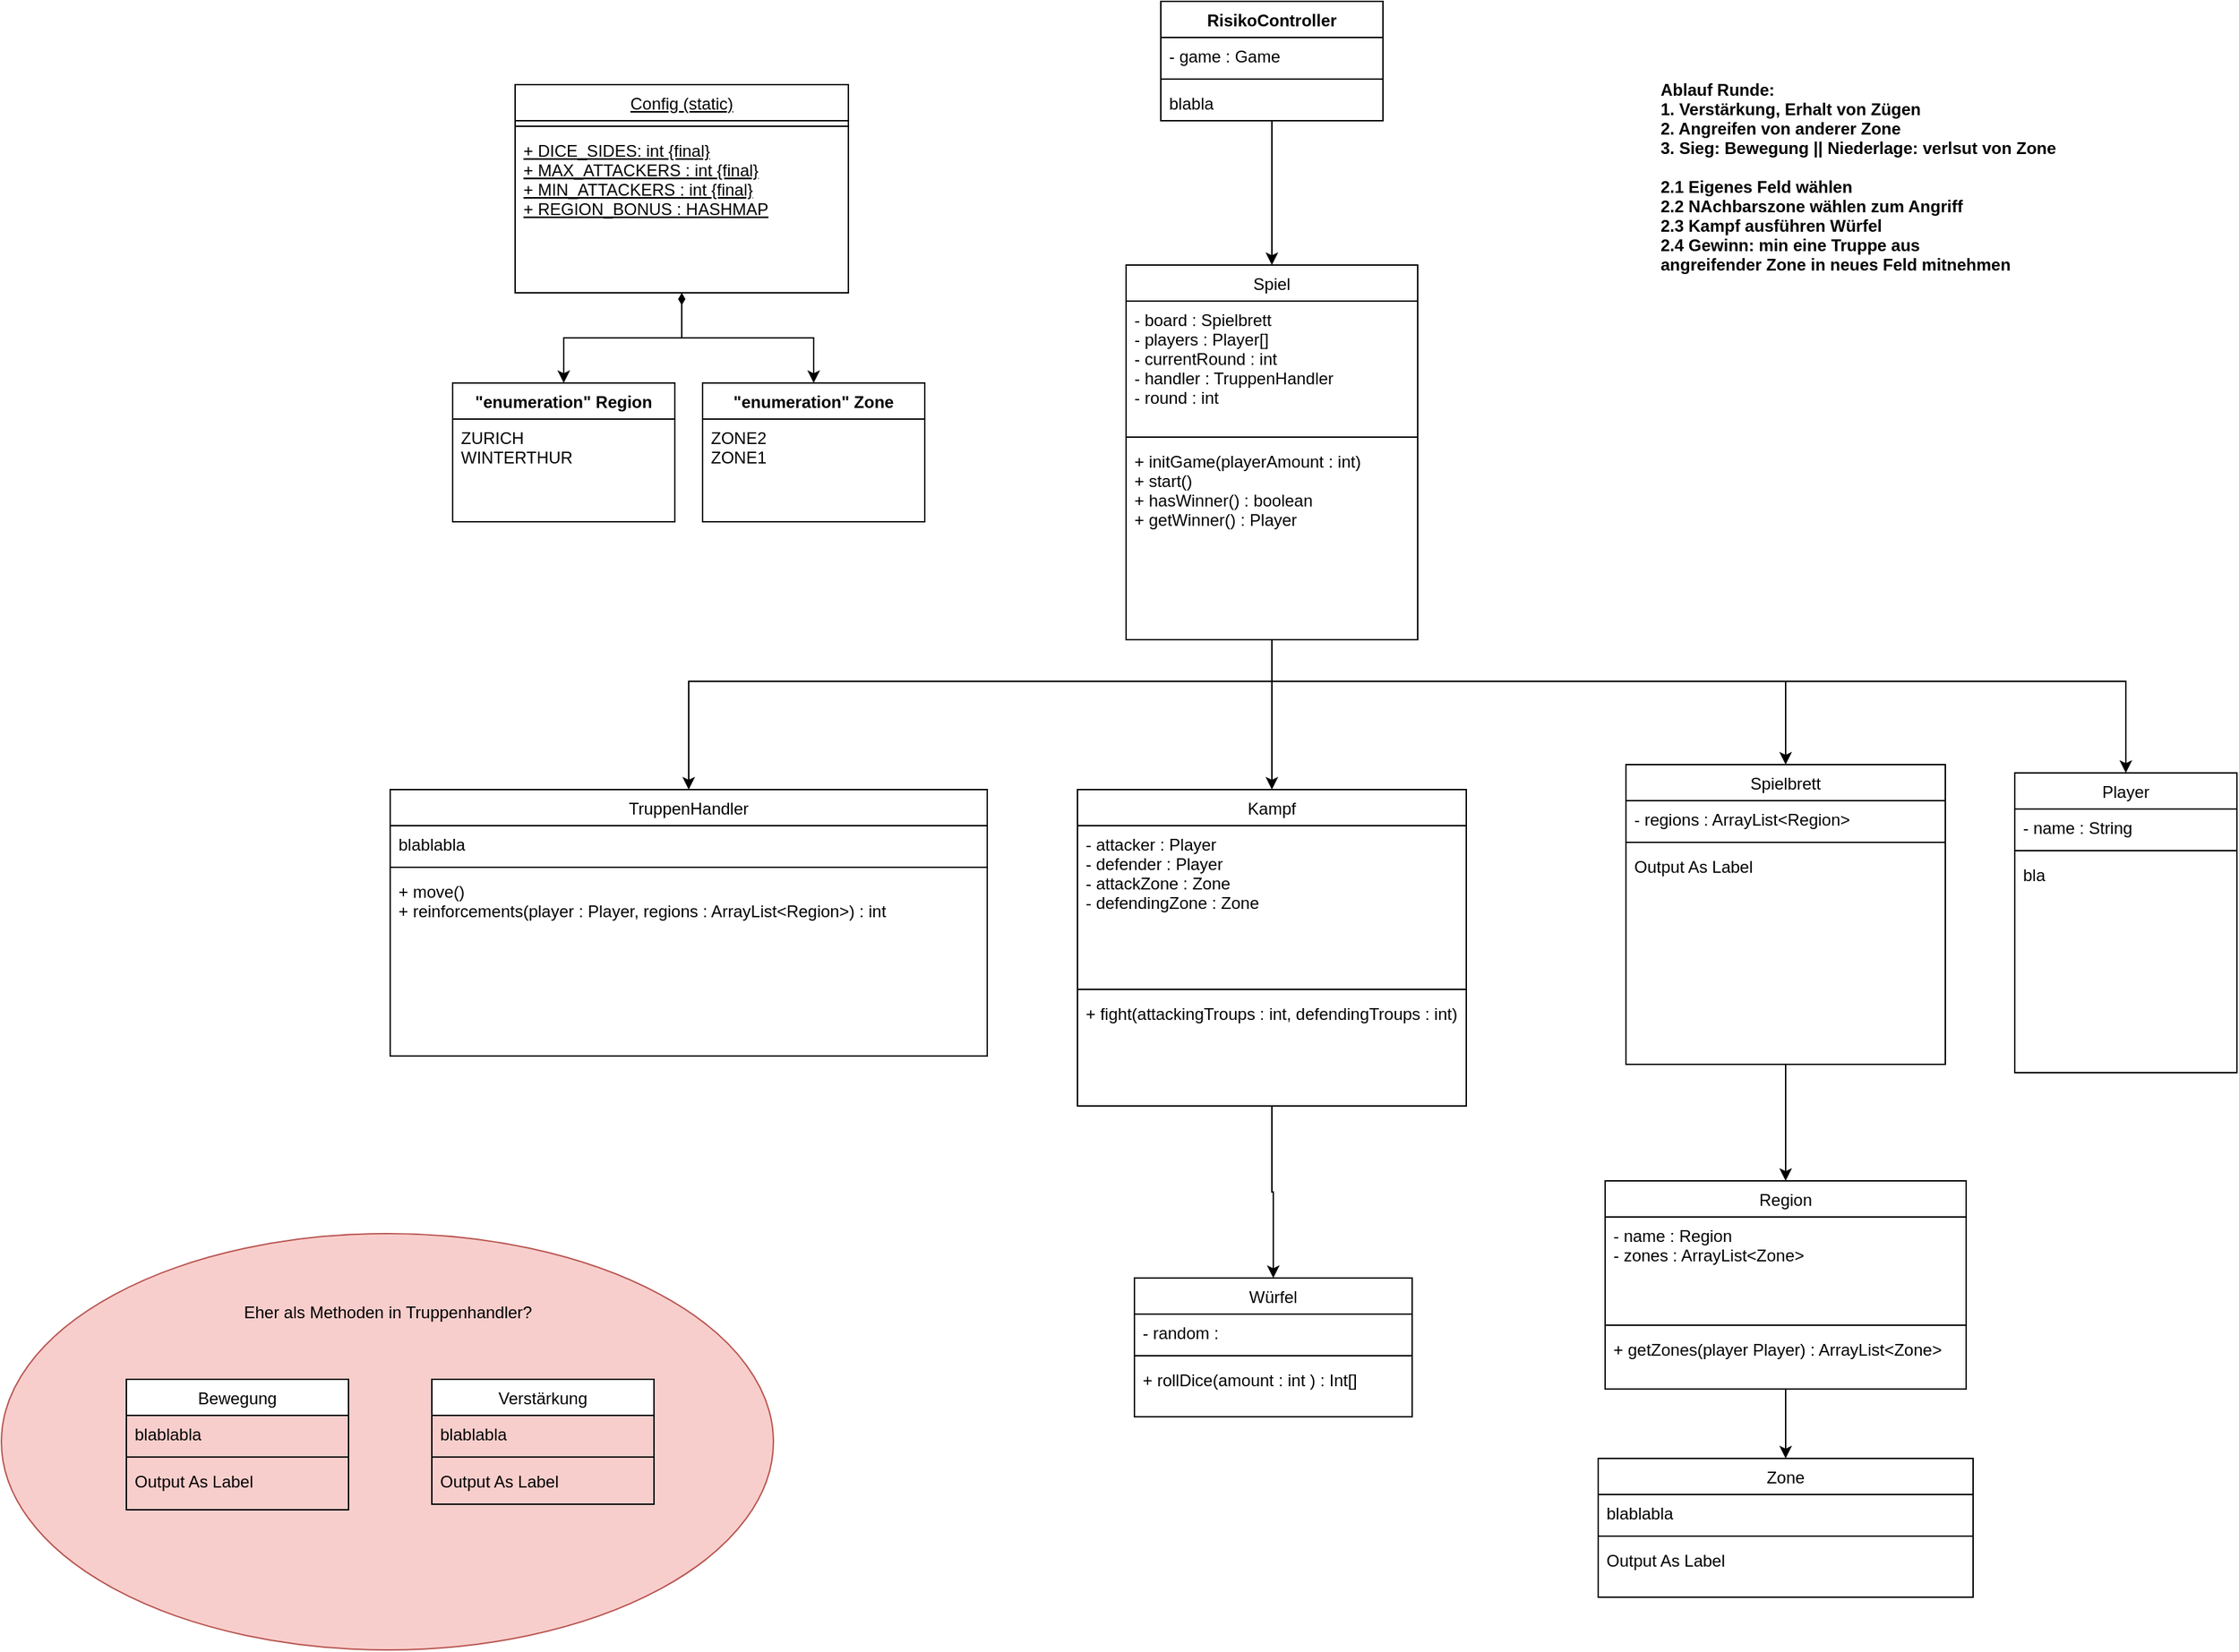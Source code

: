 <mxfile version="17.4.0" type="device"><diagram id="C5RBs43oDa-KdzZeNtuy" name="Page-1"><mxGraphModel dx="2938" dy="2120" grid="1" gridSize="10" guides="1" tooltips="1" connect="1" arrows="1" fold="1" page="1" pageScale="1" pageWidth="583" pageHeight="827" math="0" shadow="0"><root><mxCell id="WIyWlLk6GJQsqaUBKTNV-0"/><mxCell id="WIyWlLk6GJQsqaUBKTNV-1" parent="WIyWlLk6GJQsqaUBKTNV-0"/><mxCell id="BTBVEnLtC2_clGHA5glX-8" style="edgeStyle=orthogonalEdgeStyle;rounded=0;orthogonalLoop=1;jettySize=auto;html=1;entryX=0.5;entryY=0;entryDx=0;entryDy=0;" edge="1" parent="WIyWlLk6GJQsqaUBKTNV-1" source="zkfFHV4jXpPFQw0GAbJ--6" target="YZzrRC7tcIEoKDlHMUv_-13"><mxGeometry relative="1" as="geometry"/></mxCell><mxCell id="zkfFHV4jXpPFQw0GAbJ--6" value="Kampf" style="swimlane;fontStyle=0;align=center;verticalAlign=top;childLayout=stackLayout;horizontal=1;startSize=26;horizontalStack=0;resizeParent=1;resizeLast=0;collapsible=1;marginBottom=0;rounded=0;shadow=0;strokeWidth=1;" parent="WIyWlLk6GJQsqaUBKTNV-1" vertex="1"><mxGeometry x="245" y="148" width="280" height="228" as="geometry"><mxRectangle x="130" y="380" width="160" height="26" as="alternateBounds"/></mxGeometry></mxCell><mxCell id="zkfFHV4jXpPFQw0GAbJ--7" value="- attacker : Player&#xA;- defender : Player&#xA;- attackZone : Zone&#xA;- defendingZone : Zone&#xA;" style="text;align=left;verticalAlign=top;spacingLeft=4;spacingRight=4;overflow=hidden;rotatable=0;points=[[0,0.5],[1,0.5]];portConstraint=eastwest;" parent="zkfFHV4jXpPFQw0GAbJ--6" vertex="1"><mxGeometry y="26" width="280" height="114" as="geometry"/></mxCell><mxCell id="zkfFHV4jXpPFQw0GAbJ--9" value="" style="line;html=1;strokeWidth=1;align=left;verticalAlign=middle;spacingTop=-1;spacingLeft=3;spacingRight=3;rotatable=0;labelPosition=right;points=[];portConstraint=eastwest;" parent="zkfFHV4jXpPFQw0GAbJ--6" vertex="1"><mxGeometry y="140" width="280" height="8" as="geometry"/></mxCell><mxCell id="zkfFHV4jXpPFQw0GAbJ--10" value="+ fight(attackingTroups : int, defendingTroups : int) : Player" style="text;align=left;verticalAlign=top;spacingLeft=4;spacingRight=4;overflow=hidden;rotatable=0;points=[[0,0.5],[1,0.5]];portConstraint=eastwest;fontStyle=0" parent="zkfFHV4jXpPFQw0GAbJ--6" vertex="1"><mxGeometry y="148" width="280" height="26" as="geometry"/></mxCell><mxCell id="BTBVEnLtC2_clGHA5glX-4" style="edgeStyle=orthogonalEdgeStyle;rounded=0;orthogonalLoop=1;jettySize=auto;html=1;entryX=0.5;entryY=0;entryDx=0;entryDy=0;" edge="1" parent="WIyWlLk6GJQsqaUBKTNV-1" source="zkfFHV4jXpPFQw0GAbJ--17" target="zkfFHV4jXpPFQw0GAbJ--6"><mxGeometry relative="1" as="geometry"/></mxCell><mxCell id="BTBVEnLtC2_clGHA5glX-7" style="edgeStyle=orthogonalEdgeStyle;rounded=0;orthogonalLoop=1;jettySize=auto;html=1;" edge="1" parent="WIyWlLk6GJQsqaUBKTNV-1" source="zkfFHV4jXpPFQw0GAbJ--17" target="YZzrRC7tcIEoKDlHMUv_-32"><mxGeometry relative="1" as="geometry"><Array as="points"><mxPoint x="385" y="70"/><mxPoint x="755" y="70"/></Array></mxGeometry></mxCell><mxCell id="BTBVEnLtC2_clGHA5glX-11" style="edgeStyle=orthogonalEdgeStyle;rounded=0;orthogonalLoop=1;jettySize=auto;html=1;entryX=0.5;entryY=0;entryDx=0;entryDy=0;" edge="1" parent="WIyWlLk6GJQsqaUBKTNV-1" source="zkfFHV4jXpPFQw0GAbJ--17" target="YZzrRC7tcIEoKDlHMUv_-28"><mxGeometry relative="1" as="geometry"><Array as="points"><mxPoint x="385" y="70"/><mxPoint x="1000" y="70"/></Array></mxGeometry></mxCell><mxCell id="zkfFHV4jXpPFQw0GAbJ--17" value="Spiel&#xA;" style="swimlane;fontStyle=0;align=center;verticalAlign=top;childLayout=stackLayout;horizontal=1;startSize=26;horizontalStack=0;resizeParent=1;resizeLast=0;collapsible=1;marginBottom=0;rounded=0;shadow=0;strokeWidth=1;" parent="WIyWlLk6GJQsqaUBKTNV-1" vertex="1"><mxGeometry x="280" y="-230" width="210" height="270" as="geometry"><mxRectangle x="550" y="140" width="160" height="26" as="alternateBounds"/></mxGeometry></mxCell><mxCell id="zkfFHV4jXpPFQw0GAbJ--19" value="- board : Spielbrett&#xA;- players : Player[]&#xA;- currentRound : int&#xA;- handler : TruppenHandler&#xA;- round : int" style="text;align=left;verticalAlign=top;spacingLeft=4;spacingRight=4;overflow=hidden;rotatable=0;points=[[0,0.5],[1,0.5]];portConstraint=eastwest;rounded=0;shadow=0;html=0;" parent="zkfFHV4jXpPFQw0GAbJ--17" vertex="1"><mxGeometry y="26" width="210" height="94" as="geometry"/></mxCell><mxCell id="zkfFHV4jXpPFQw0GAbJ--23" value="" style="line;html=1;strokeWidth=1;align=left;verticalAlign=middle;spacingTop=-1;spacingLeft=3;spacingRight=3;rotatable=0;labelPosition=right;points=[];portConstraint=eastwest;" parent="zkfFHV4jXpPFQw0GAbJ--17" vertex="1"><mxGeometry y="120" width="210" height="8" as="geometry"/></mxCell><mxCell id="zkfFHV4jXpPFQw0GAbJ--25" value="+ initGame(playerAmount : int)&#xA;+ start()&#xA;+ hasWinner() : boolean&#xA;+ getWinner() : Player&#xA;&#xA;&#xA;" style="text;align=left;verticalAlign=top;spacingLeft=4;spacingRight=4;overflow=hidden;rotatable=0;points=[[0,0.5],[1,0.5]];portConstraint=eastwest;" parent="zkfFHV4jXpPFQw0GAbJ--17" vertex="1"><mxGeometry y="128" width="210" height="142" as="geometry"/></mxCell><mxCell id="YZzrRC7tcIEoKDlHMUv_-1" value="TruppenHandler" style="swimlane;fontStyle=0;align=center;verticalAlign=top;childLayout=stackLayout;horizontal=1;startSize=26;horizontalStack=0;resizeParent=1;resizeLast=0;collapsible=1;marginBottom=0;rounded=0;shadow=0;strokeWidth=1;" parent="WIyWlLk6GJQsqaUBKTNV-1" vertex="1"><mxGeometry x="-250" y="148" width="430" height="192" as="geometry"><mxRectangle x="550" y="140" width="160" height="26" as="alternateBounds"/></mxGeometry></mxCell><mxCell id="YZzrRC7tcIEoKDlHMUv_-2" value="blablabla" style="text;align=left;verticalAlign=top;spacingLeft=4;spacingRight=4;overflow=hidden;rotatable=0;points=[[0,0.5],[1,0.5]];portConstraint=eastwest;rounded=0;shadow=0;html=0;" parent="YZzrRC7tcIEoKDlHMUv_-1" vertex="1"><mxGeometry y="26" width="430" height="26" as="geometry"/></mxCell><mxCell id="YZzrRC7tcIEoKDlHMUv_-3" value="" style="line;html=1;strokeWidth=1;align=left;verticalAlign=middle;spacingTop=-1;spacingLeft=3;spacingRight=3;rotatable=0;labelPosition=right;points=[];portConstraint=eastwest;" parent="YZzrRC7tcIEoKDlHMUv_-1" vertex="1"><mxGeometry y="52" width="430" height="8" as="geometry"/></mxCell><mxCell id="YZzrRC7tcIEoKDlHMUv_-4" value="+ move()&#xA;+ reinforcements(player : Player, regions : ArrayList&lt;Region&gt;) : int&#xA;" style="text;align=left;verticalAlign=top;spacingLeft=4;spacingRight=4;overflow=hidden;rotatable=0;points=[[0,0.5],[1,0.5]];portConstraint=eastwest;" parent="YZzrRC7tcIEoKDlHMUv_-1" vertex="1"><mxGeometry y="60" width="430" height="80" as="geometry"/></mxCell><mxCell id="YZzrRC7tcIEoKDlHMUv_-13" value="Würfel" style="swimlane;fontStyle=0;align=center;verticalAlign=top;childLayout=stackLayout;horizontal=1;startSize=26;horizontalStack=0;resizeParent=1;resizeLast=0;collapsible=1;marginBottom=0;rounded=0;shadow=0;strokeWidth=1;" parent="WIyWlLk6GJQsqaUBKTNV-1" vertex="1"><mxGeometry x="286" y="500" width="200" height="100" as="geometry"><mxRectangle x="130" y="380" width="160" height="26" as="alternateBounds"/></mxGeometry></mxCell><mxCell id="YZzrRC7tcIEoKDlHMUv_-14" value="- random : " style="text;align=left;verticalAlign=top;spacingLeft=4;spacingRight=4;overflow=hidden;rotatable=0;points=[[0,0.5],[1,0.5]];portConstraint=eastwest;" parent="YZzrRC7tcIEoKDlHMUv_-13" vertex="1"><mxGeometry y="26" width="200" height="26" as="geometry"/></mxCell><mxCell id="YZzrRC7tcIEoKDlHMUv_-16" value="" style="line;html=1;strokeWidth=1;align=left;verticalAlign=middle;spacingTop=-1;spacingLeft=3;spacingRight=3;rotatable=0;labelPosition=right;points=[];portConstraint=eastwest;" parent="YZzrRC7tcIEoKDlHMUv_-13" vertex="1"><mxGeometry y="52" width="200" height="8" as="geometry"/></mxCell><mxCell id="YZzrRC7tcIEoKDlHMUv_-18" value="+ rollDice(amount : int ) : Int[]" style="text;align=left;verticalAlign=top;spacingLeft=4;spacingRight=4;overflow=hidden;rotatable=0;points=[[0,0.5],[1,0.5]];portConstraint=eastwest;" parent="YZzrRC7tcIEoKDlHMUv_-13" vertex="1"><mxGeometry y="60" width="200" height="26" as="geometry"/></mxCell><mxCell id="BTBVEnLtC2_clGHA5glX-10" style="edgeStyle=orthogonalEdgeStyle;rounded=0;orthogonalLoop=1;jettySize=auto;html=1;" edge="1" parent="WIyWlLk6GJQsqaUBKTNV-1" source="YZzrRC7tcIEoKDlHMUv_-20" target="YZzrRC7tcIEoKDlHMUv_-24"><mxGeometry relative="1" as="geometry"/></mxCell><mxCell id="YZzrRC7tcIEoKDlHMUv_-20" value="Region&#xA;" style="swimlane;fontStyle=0;align=center;verticalAlign=top;childLayout=stackLayout;horizontal=1;startSize=26;horizontalStack=0;resizeParent=1;resizeLast=0;collapsible=1;marginBottom=0;rounded=0;shadow=0;strokeWidth=1;" parent="WIyWlLk6GJQsqaUBKTNV-1" vertex="1"><mxGeometry x="625" y="430" width="260" height="150" as="geometry"><mxRectangle x="550" y="140" width="160" height="26" as="alternateBounds"/></mxGeometry></mxCell><mxCell id="YZzrRC7tcIEoKDlHMUv_-21" value="- name : Region&#xA;- zones : ArrayList&lt;Zone&gt;" style="text;align=left;verticalAlign=top;spacingLeft=4;spacingRight=4;overflow=hidden;rotatable=0;points=[[0,0.5],[1,0.5]];portConstraint=eastwest;rounded=0;shadow=0;html=0;" parent="YZzrRC7tcIEoKDlHMUv_-20" vertex="1"><mxGeometry y="26" width="260" height="74" as="geometry"/></mxCell><mxCell id="YZzrRC7tcIEoKDlHMUv_-22" value="" style="line;html=1;strokeWidth=1;align=left;verticalAlign=middle;spacingTop=-1;spacingLeft=3;spacingRight=3;rotatable=0;labelPosition=right;points=[];portConstraint=eastwest;" parent="YZzrRC7tcIEoKDlHMUv_-20" vertex="1"><mxGeometry y="100" width="260" height="8" as="geometry"/></mxCell><mxCell id="YZzrRC7tcIEoKDlHMUv_-23" value="+ getZones(player Player) : ArrayList&lt;Zone&gt;" style="text;align=left;verticalAlign=top;spacingLeft=4;spacingRight=4;overflow=hidden;rotatable=0;points=[[0,0.5],[1,0.5]];portConstraint=eastwest;" parent="YZzrRC7tcIEoKDlHMUv_-20" vertex="1"><mxGeometry y="108" width="260" height="26" as="geometry"/></mxCell><mxCell id="YZzrRC7tcIEoKDlHMUv_-24" value="Zone" style="swimlane;fontStyle=0;align=center;verticalAlign=top;childLayout=stackLayout;horizontal=1;startSize=26;horizontalStack=0;resizeParent=1;resizeLast=0;collapsible=1;marginBottom=0;rounded=0;shadow=0;strokeWidth=1;" parent="WIyWlLk6GJQsqaUBKTNV-1" vertex="1"><mxGeometry x="620" y="630" width="270" height="100" as="geometry"><mxRectangle x="550" y="140" width="160" height="26" as="alternateBounds"/></mxGeometry></mxCell><mxCell id="YZzrRC7tcIEoKDlHMUv_-25" value="blablabla" style="text;align=left;verticalAlign=top;spacingLeft=4;spacingRight=4;overflow=hidden;rotatable=0;points=[[0,0.5],[1,0.5]];portConstraint=eastwest;rounded=0;shadow=0;html=0;" parent="YZzrRC7tcIEoKDlHMUv_-24" vertex="1"><mxGeometry y="26" width="270" height="26" as="geometry"/></mxCell><mxCell id="YZzrRC7tcIEoKDlHMUv_-26" value="" style="line;html=1;strokeWidth=1;align=left;verticalAlign=middle;spacingTop=-1;spacingLeft=3;spacingRight=3;rotatable=0;labelPosition=right;points=[];portConstraint=eastwest;" parent="YZzrRC7tcIEoKDlHMUv_-24" vertex="1"><mxGeometry y="52" width="270" height="8" as="geometry"/></mxCell><mxCell id="YZzrRC7tcIEoKDlHMUv_-27" value="Output As Label" style="text;align=left;verticalAlign=top;spacingLeft=4;spacingRight=4;overflow=hidden;rotatable=0;points=[[0,0.5],[1,0.5]];portConstraint=eastwest;" parent="YZzrRC7tcIEoKDlHMUv_-24" vertex="1"><mxGeometry y="60" width="270" height="26" as="geometry"/></mxCell><mxCell id="YZzrRC7tcIEoKDlHMUv_-28" value="Player&#xA;" style="swimlane;fontStyle=0;align=center;verticalAlign=top;childLayout=stackLayout;horizontal=1;startSize=26;horizontalStack=0;resizeParent=1;resizeLast=0;collapsible=1;marginBottom=0;rounded=0;shadow=0;strokeWidth=1;" parent="WIyWlLk6GJQsqaUBKTNV-1" vertex="1"><mxGeometry x="920" y="136" width="160" height="216" as="geometry"><mxRectangle x="550" y="140" width="160" height="26" as="alternateBounds"/></mxGeometry></mxCell><mxCell id="YZzrRC7tcIEoKDlHMUv_-29" value="- name : String" style="text;align=left;verticalAlign=top;spacingLeft=4;spacingRight=4;overflow=hidden;rotatable=0;points=[[0,0.5],[1,0.5]];portConstraint=eastwest;rounded=0;shadow=0;html=0;" parent="YZzrRC7tcIEoKDlHMUv_-28" vertex="1"><mxGeometry y="26" width="160" height="26" as="geometry"/></mxCell><mxCell id="YZzrRC7tcIEoKDlHMUv_-30" value="" style="line;html=1;strokeWidth=1;align=left;verticalAlign=middle;spacingTop=-1;spacingLeft=3;spacingRight=3;rotatable=0;labelPosition=right;points=[];portConstraint=eastwest;" parent="YZzrRC7tcIEoKDlHMUv_-28" vertex="1"><mxGeometry y="52" width="160" height="8" as="geometry"/></mxCell><mxCell id="YZzrRC7tcIEoKDlHMUv_-31" value="bla" style="text;align=left;verticalAlign=top;spacingLeft=4;spacingRight=4;overflow=hidden;rotatable=0;points=[[0,0.5],[1,0.5]];portConstraint=eastwest;" parent="YZzrRC7tcIEoKDlHMUv_-28" vertex="1"><mxGeometry y="60" width="160" height="26" as="geometry"/></mxCell><mxCell id="BTBVEnLtC2_clGHA5glX-9" style="edgeStyle=orthogonalEdgeStyle;rounded=0;orthogonalLoop=1;jettySize=auto;html=1;entryX=0.5;entryY=0;entryDx=0;entryDy=0;" edge="1" parent="WIyWlLk6GJQsqaUBKTNV-1" source="YZzrRC7tcIEoKDlHMUv_-32" target="YZzrRC7tcIEoKDlHMUv_-20"><mxGeometry relative="1" as="geometry"/></mxCell><mxCell id="YZzrRC7tcIEoKDlHMUv_-32" value="Spielbrett" style="swimlane;fontStyle=0;align=center;verticalAlign=top;childLayout=stackLayout;horizontal=1;startSize=26;horizontalStack=0;resizeParent=1;resizeLast=0;collapsible=1;marginBottom=0;rounded=0;shadow=0;strokeWidth=1;" parent="WIyWlLk6GJQsqaUBKTNV-1" vertex="1"><mxGeometry x="640" y="130" width="230" height="216" as="geometry"><mxRectangle x="550" y="140" width="160" height="26" as="alternateBounds"/></mxGeometry></mxCell><mxCell id="YZzrRC7tcIEoKDlHMUv_-33" value="- regions : ArrayList&lt;Region&gt;&#xA;" style="text;align=left;verticalAlign=top;spacingLeft=4;spacingRight=4;overflow=hidden;rotatable=0;points=[[0,0.5],[1,0.5]];portConstraint=eastwest;rounded=0;shadow=0;html=0;" parent="YZzrRC7tcIEoKDlHMUv_-32" vertex="1"><mxGeometry y="26" width="230" height="26" as="geometry"/></mxCell><mxCell id="YZzrRC7tcIEoKDlHMUv_-34" value="" style="line;html=1;strokeWidth=1;align=left;verticalAlign=middle;spacingTop=-1;spacingLeft=3;spacingRight=3;rotatable=0;labelPosition=right;points=[];portConstraint=eastwest;" parent="YZzrRC7tcIEoKDlHMUv_-32" vertex="1"><mxGeometry y="52" width="230" height="8" as="geometry"/></mxCell><mxCell id="YZzrRC7tcIEoKDlHMUv_-35" value="Output As Label" style="text;align=left;verticalAlign=top;spacingLeft=4;spacingRight=4;overflow=hidden;rotatable=0;points=[[0,0.5],[1,0.5]];portConstraint=eastwest;" parent="YZzrRC7tcIEoKDlHMUv_-32" vertex="1"><mxGeometry y="60" width="230" height="26" as="geometry"/></mxCell><mxCell id="BTBVEnLtC2_clGHA5glX-13" style="edgeStyle=orthogonalEdgeStyle;rounded=0;orthogonalLoop=1;jettySize=auto;html=1;entryX=0.5;entryY=0;entryDx=0;entryDy=0;" edge="1" parent="WIyWlLk6GJQsqaUBKTNV-1" source="wrCttOwZ8SyEaokdE4e_-1" target="wrCttOwZ8SyEaokdE4e_-13"><mxGeometry relative="1" as="geometry"/></mxCell><mxCell id="BTBVEnLtC2_clGHA5glX-14" style="edgeStyle=orthogonalEdgeStyle;rounded=0;orthogonalLoop=1;jettySize=auto;html=1;startArrow=diamondThin;startFill=1;" edge="1" parent="WIyWlLk6GJQsqaUBKTNV-1" source="wrCttOwZ8SyEaokdE4e_-1" target="wrCttOwZ8SyEaokdE4e_-9"><mxGeometry relative="1" as="geometry"/></mxCell><mxCell id="wrCttOwZ8SyEaokdE4e_-1" value="Config (static)" style="swimlane;fontStyle=4;align=center;verticalAlign=top;childLayout=stackLayout;horizontal=1;startSize=26;horizontalStack=0;resizeParent=1;resizeLast=0;collapsible=1;marginBottom=0;rounded=0;shadow=0;strokeWidth=1;" parent="WIyWlLk6GJQsqaUBKTNV-1" vertex="1"><mxGeometry x="-160" y="-360" width="240" height="150" as="geometry"><mxRectangle x="550" y="140" width="160" height="26" as="alternateBounds"/></mxGeometry></mxCell><mxCell id="wrCttOwZ8SyEaokdE4e_-3" value="" style="line;html=1;strokeWidth=1;align=left;verticalAlign=middle;spacingTop=-1;spacingLeft=3;spacingRight=3;rotatable=0;labelPosition=right;points=[];portConstraint=eastwest;" parent="wrCttOwZ8SyEaokdE4e_-1" vertex="1"><mxGeometry y="26" width="240" height="8" as="geometry"/></mxCell><mxCell id="wrCttOwZ8SyEaokdE4e_-4" value="+ DICE_SIDES: int {final}&#xA;+ MAX_ATTACKERS : int {final}&#xA;+ MIN_ATTACKERS : int {final}&#xA;+ REGION_BONUS : HASHMAP&#xA;" style="text;align=left;verticalAlign=top;spacingLeft=4;spacingRight=4;overflow=hidden;rotatable=0;points=[[0,0.5],[1,0.5]];portConstraint=eastwest;fontStyle=4" parent="wrCttOwZ8SyEaokdE4e_-1" vertex="1"><mxGeometry y="34" width="240" height="116" as="geometry"/></mxCell><mxCell id="wrCttOwZ8SyEaokdE4e_-9" value="&quot;enumeration&quot; Zone" style="swimlane;fontStyle=1;align=center;verticalAlign=top;childLayout=stackLayout;horizontal=1;startSize=26;horizontalStack=0;resizeParent=1;resizeParentMax=0;resizeLast=0;collapsible=1;marginBottom=0;" parent="WIyWlLk6GJQsqaUBKTNV-1" vertex="1"><mxGeometry x="-25" y="-145" width="160" height="100" as="geometry"/></mxCell><mxCell id="wrCttOwZ8SyEaokdE4e_-10" value="ZONE2&#xA;ZONE1" style="text;strokeColor=none;fillColor=none;align=left;verticalAlign=top;spacingLeft=4;spacingRight=4;overflow=hidden;rotatable=0;points=[[0,0.5],[1,0.5]];portConstraint=eastwest;" parent="wrCttOwZ8SyEaokdE4e_-9" vertex="1"><mxGeometry y="26" width="160" height="74" as="geometry"/></mxCell><mxCell id="wrCttOwZ8SyEaokdE4e_-13" value="&quot;enumeration&quot; Region" style="swimlane;fontStyle=1;align=center;verticalAlign=top;childLayout=stackLayout;horizontal=1;startSize=26;horizontalStack=0;resizeParent=1;resizeParentMax=0;resizeLast=0;collapsible=1;marginBottom=0;" parent="WIyWlLk6GJQsqaUBKTNV-1" vertex="1"><mxGeometry x="-205" y="-145" width="160" height="100" as="geometry"/></mxCell><mxCell id="wrCttOwZ8SyEaokdE4e_-14" value="ZURICH&#xA;WINTERTHUR&#xA;" style="text;strokeColor=none;fillColor=none;align=left;verticalAlign=top;spacingLeft=4;spacingRight=4;overflow=hidden;rotatable=0;points=[[0,0.5],[1,0.5]];portConstraint=eastwest;" parent="wrCttOwZ8SyEaokdE4e_-13" vertex="1"><mxGeometry y="26" width="160" height="74" as="geometry"/></mxCell><mxCell id="BTBVEnLtC2_clGHA5glX-0" style="edgeStyle=orthogonalEdgeStyle;rounded=0;orthogonalLoop=1;jettySize=auto;html=1;entryX=0.5;entryY=0;entryDx=0;entryDy=0;" edge="1" parent="WIyWlLk6GJQsqaUBKTNV-1" source="wrCttOwZ8SyEaokdE4e_-15" target="zkfFHV4jXpPFQw0GAbJ--17"><mxGeometry relative="1" as="geometry"/></mxCell><mxCell id="wrCttOwZ8SyEaokdE4e_-15" value="RisikoController" style="swimlane;fontStyle=1;align=center;verticalAlign=top;childLayout=stackLayout;horizontal=1;startSize=26;horizontalStack=0;resizeParent=1;resizeParentMax=0;resizeLast=0;collapsible=1;marginBottom=0;" parent="WIyWlLk6GJQsqaUBKTNV-1" vertex="1"><mxGeometry x="305" y="-420" width="160" height="86" as="geometry"/></mxCell><mxCell id="wrCttOwZ8SyEaokdE4e_-16" value="- game : Game" style="text;strokeColor=none;fillColor=none;align=left;verticalAlign=top;spacingLeft=4;spacingRight=4;overflow=hidden;rotatable=0;points=[[0,0.5],[1,0.5]];portConstraint=eastwest;" parent="wrCttOwZ8SyEaokdE4e_-15" vertex="1"><mxGeometry y="26" width="160" height="26" as="geometry"/></mxCell><mxCell id="wrCttOwZ8SyEaokdE4e_-17" value="" style="line;strokeWidth=1;fillColor=none;align=left;verticalAlign=middle;spacingTop=-1;spacingLeft=3;spacingRight=3;rotatable=0;labelPosition=right;points=[];portConstraint=eastwest;" parent="wrCttOwZ8SyEaokdE4e_-15" vertex="1"><mxGeometry y="52" width="160" height="8" as="geometry"/></mxCell><mxCell id="wrCttOwZ8SyEaokdE4e_-18" value="blabla" style="text;strokeColor=none;fillColor=none;align=left;verticalAlign=top;spacingLeft=4;spacingRight=4;overflow=hidden;rotatable=0;points=[[0,0.5],[1,0.5]];portConstraint=eastwest;" parent="wrCttOwZ8SyEaokdE4e_-15" vertex="1"><mxGeometry y="60" width="160" height="26" as="geometry"/></mxCell><mxCell id="wrCttOwZ8SyEaokdE4e_-19" value="Ablauf Runde:&#xA;1. Verstärkung, Erhalt von Zügen&#xA;2. Angreifen von anderer Zone&#xA;3. Sieg: Bewegung || Niederlage: verlsut von Zone&#xA; &#xA;2.1 Eigenes Feld wählen&#xA;2.2 NAchbarszone wählen zum Angriff&#xA;2.3 Kampf ausführen Würfel&#xA;2.4 Gewinn: min eine Truppe aus &#xA;angreifender Zone in neues Feld mitnehmen&#xA;&#xA;" style="text;align=left;fontStyle=1;verticalAlign=top;spacingLeft=3;spacingRight=3;strokeColor=none;rotatable=0;points=[[0,0.5],[1,0.5]];portConstraint=eastwest;" parent="WIyWlLk6GJQsqaUBKTNV-1" vertex="1"><mxGeometry x="660" y="-370" width="240" height="150" as="geometry"/></mxCell><mxCell id="BTBVEnLtC2_clGHA5glX-1" style="edgeStyle=orthogonalEdgeStyle;rounded=0;orthogonalLoop=1;jettySize=auto;html=1;entryX=0.5;entryY=0;entryDx=0;entryDy=0;" edge="1" parent="WIyWlLk6GJQsqaUBKTNV-1" source="zkfFHV4jXpPFQw0GAbJ--25" target="YZzrRC7tcIEoKDlHMUv_-1"><mxGeometry relative="1" as="geometry"><Array as="points"><mxPoint x="385" y="70"/><mxPoint x="-35" y="70"/></Array></mxGeometry></mxCell><mxCell id="BTBVEnLtC2_clGHA5glX-15" value="" style="ellipse;whiteSpace=wrap;html=1;labelPosition=center;verticalLabelPosition=top;align=center;verticalAlign=bottom;fillColor=#f8cecc;strokeColor=#b85450;" vertex="1" parent="WIyWlLk6GJQsqaUBKTNV-1"><mxGeometry x="-530" y="468" width="556" height="300" as="geometry"/></mxCell><mxCell id="YZzrRC7tcIEoKDlHMUv_-9" value="Bewegung" style="swimlane;fontStyle=0;align=center;verticalAlign=top;childLayout=stackLayout;horizontal=1;startSize=26;horizontalStack=0;resizeParent=1;resizeLast=0;collapsible=1;marginBottom=0;rounded=0;shadow=0;strokeWidth=1;" parent="WIyWlLk6GJQsqaUBKTNV-1" vertex="1"><mxGeometry x="-440" y="573" width="160" height="94" as="geometry"><mxRectangle x="550" y="140" width="160" height="26" as="alternateBounds"/></mxGeometry></mxCell><mxCell id="YZzrRC7tcIEoKDlHMUv_-10" value="blablabla" style="text;align=left;verticalAlign=top;spacingLeft=4;spacingRight=4;overflow=hidden;rotatable=0;points=[[0,0.5],[1,0.5]];portConstraint=eastwest;rounded=0;shadow=0;html=0;" parent="YZzrRC7tcIEoKDlHMUv_-9" vertex="1"><mxGeometry y="26" width="160" height="26" as="geometry"/></mxCell><mxCell id="YZzrRC7tcIEoKDlHMUv_-11" value="" style="line;html=1;strokeWidth=1;align=left;verticalAlign=middle;spacingTop=-1;spacingLeft=3;spacingRight=3;rotatable=0;labelPosition=right;points=[];portConstraint=eastwest;" parent="YZzrRC7tcIEoKDlHMUv_-9" vertex="1"><mxGeometry y="52" width="160" height="8" as="geometry"/></mxCell><mxCell id="YZzrRC7tcIEoKDlHMUv_-12" value="Output As Label" style="text;align=left;verticalAlign=top;spacingLeft=4;spacingRight=4;overflow=hidden;rotatable=0;points=[[0,0.5],[1,0.5]];portConstraint=eastwest;" parent="YZzrRC7tcIEoKDlHMUv_-9" vertex="1"><mxGeometry y="60" width="160" height="26" as="geometry"/></mxCell><mxCell id="YZzrRC7tcIEoKDlHMUv_-5" value="Verstärkung" style="swimlane;fontStyle=0;align=center;verticalAlign=top;childLayout=stackLayout;horizontal=1;startSize=26;horizontalStack=0;resizeParent=1;resizeLast=0;collapsible=1;marginBottom=0;rounded=0;shadow=0;strokeWidth=1;" parent="WIyWlLk6GJQsqaUBKTNV-1" vertex="1"><mxGeometry x="-220" y="573" width="160" height="90" as="geometry"><mxRectangle x="550" y="140" width="160" height="26" as="alternateBounds"/></mxGeometry></mxCell><mxCell id="YZzrRC7tcIEoKDlHMUv_-6" value="blablabla" style="text;align=left;verticalAlign=top;spacingLeft=4;spacingRight=4;overflow=hidden;rotatable=0;points=[[0,0.5],[1,0.5]];portConstraint=eastwest;rounded=0;shadow=0;html=0;" parent="YZzrRC7tcIEoKDlHMUv_-5" vertex="1"><mxGeometry y="26" width="160" height="26" as="geometry"/></mxCell><mxCell id="YZzrRC7tcIEoKDlHMUv_-7" value="" style="line;html=1;strokeWidth=1;align=left;verticalAlign=middle;spacingTop=-1;spacingLeft=3;spacingRight=3;rotatable=0;labelPosition=right;points=[];portConstraint=eastwest;" parent="YZzrRC7tcIEoKDlHMUv_-5" vertex="1"><mxGeometry y="52" width="160" height="8" as="geometry"/></mxCell><mxCell id="YZzrRC7tcIEoKDlHMUv_-8" value="Output As Label" style="text;align=left;verticalAlign=top;spacingLeft=4;spacingRight=4;overflow=hidden;rotatable=0;points=[[0,0.5],[1,0.5]];portConstraint=eastwest;" parent="YZzrRC7tcIEoKDlHMUv_-5" vertex="1"><mxGeometry y="60" width="160" height="26" as="geometry"/></mxCell><mxCell id="BTBVEnLtC2_clGHA5glX-16" value="Eher als Methoden in Truppenhandler?" style="text;html=1;strokeColor=none;fillColor=none;align=center;verticalAlign=middle;whiteSpace=wrap;rounded=0;" vertex="1" parent="WIyWlLk6GJQsqaUBKTNV-1"><mxGeometry x="-357.5" y="510" width="211" height="30" as="geometry"/></mxCell></root></mxGraphModel></diagram></mxfile>